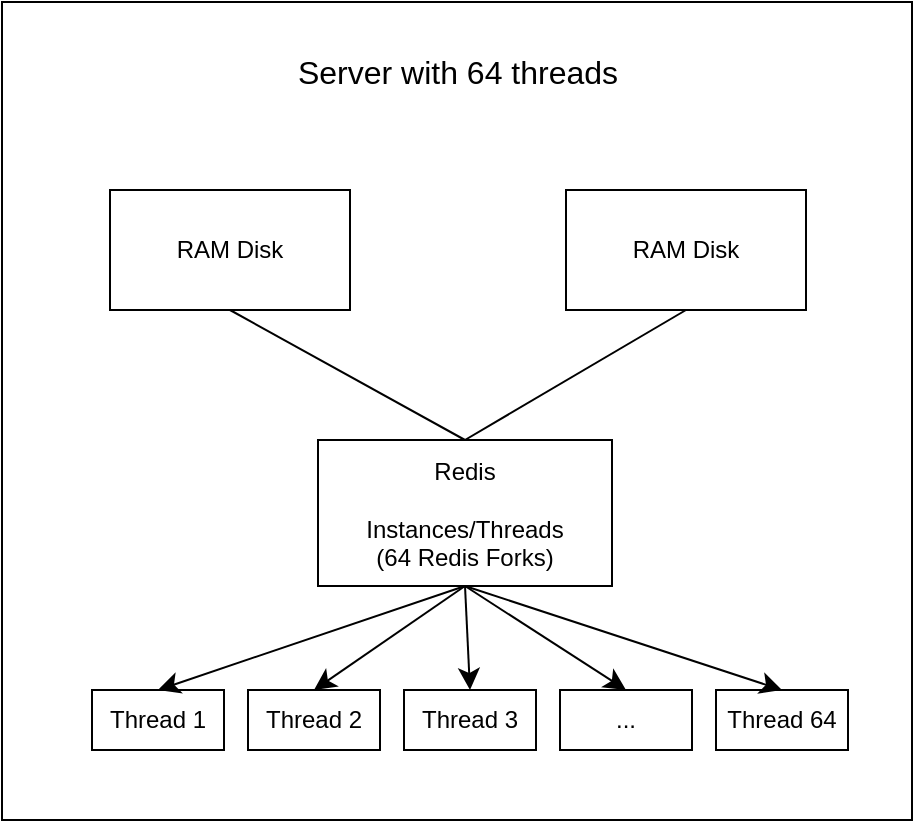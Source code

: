 <mxfile version="24.8.6">
  <diagram name="Page-1" id="5YahKdz0RasM0ts673NB">
    <mxGraphModel dx="1164" dy="1055" grid="0" gridSize="10" guides="1" tooltips="1" connect="1" arrows="1" fold="1" page="0" pageScale="1" pageWidth="850" pageHeight="1100" math="0" shadow="0">
      <root>
        <mxCell id="0" />
        <mxCell id="1" parent="0" />
        <mxCell id="-GDL7jAxsr-BWLhPEpju-17" value="" style="rounded=0;whiteSpace=wrap;html=1;" vertex="1" parent="1">
          <mxGeometry x="-83" y="-29" width="455" height="409" as="geometry" />
        </mxCell>
        <mxCell id="-GDL7jAxsr-BWLhPEpju-1" value="RAM Disk" style="rounded=0;whiteSpace=wrap;html=1;" vertex="1" parent="1">
          <mxGeometry x="-29" y="65" width="120" height="60" as="geometry" />
        </mxCell>
        <mxCell id="-GDL7jAxsr-BWLhPEpju-2" value="RAM Disk" style="rounded=0;whiteSpace=wrap;html=1;" vertex="1" parent="1">
          <mxGeometry x="199" y="65" width="120" height="60" as="geometry" />
        </mxCell>
        <mxCell id="-GDL7jAxsr-BWLhPEpju-4" value="Redis&lt;div&gt;&lt;br&gt;&lt;/div&gt;&lt;div&gt;Instances/Threads&lt;/div&gt;&lt;div&gt;(64 Redis Forks)&lt;/div&gt;" style="rounded=0;whiteSpace=wrap;html=1;" vertex="1" parent="1">
          <mxGeometry x="75" y="190" width="147" height="73" as="geometry" />
        </mxCell>
        <mxCell id="-GDL7jAxsr-BWLhPEpju-5" value="Thread 1" style="rounded=0;whiteSpace=wrap;html=1;" vertex="1" parent="1">
          <mxGeometry x="-38" y="315" width="66" height="30" as="geometry" />
        </mxCell>
        <mxCell id="-GDL7jAxsr-BWLhPEpju-6" value="Thread 2" style="rounded=0;whiteSpace=wrap;html=1;" vertex="1" parent="1">
          <mxGeometry x="40" y="315" width="66" height="30" as="geometry" />
        </mxCell>
        <mxCell id="-GDL7jAxsr-BWLhPEpju-7" value="Thread 3" style="rounded=0;whiteSpace=wrap;html=1;" vertex="1" parent="1">
          <mxGeometry x="118" y="315" width="66" height="30" as="geometry" />
        </mxCell>
        <mxCell id="-GDL7jAxsr-BWLhPEpju-8" value="..." style="rounded=0;whiteSpace=wrap;html=1;" vertex="1" parent="1">
          <mxGeometry x="196" y="315" width="66" height="30" as="geometry" />
        </mxCell>
        <mxCell id="-GDL7jAxsr-BWLhPEpju-9" value="Thread 64" style="rounded=0;whiteSpace=wrap;html=1;" vertex="1" parent="1">
          <mxGeometry x="274" y="315" width="66" height="30" as="geometry" />
        </mxCell>
        <mxCell id="-GDL7jAxsr-BWLhPEpju-10" value="" style="endArrow=none;html=1;rounded=0;fontSize=12;startSize=8;endSize=8;curved=1;entryX=0.5;entryY=1;entryDx=0;entryDy=0;exitX=0.5;exitY=0;exitDx=0;exitDy=0;" edge="1" parent="1" source="-GDL7jAxsr-BWLhPEpju-4" target="-GDL7jAxsr-BWLhPEpju-1">
          <mxGeometry width="50" height="50" relative="1" as="geometry">
            <mxPoint x="175" y="225" as="sourcePoint" />
            <mxPoint x="225" y="175" as="targetPoint" />
          </mxGeometry>
        </mxCell>
        <mxCell id="-GDL7jAxsr-BWLhPEpju-11" value="" style="endArrow=none;html=1;rounded=0;fontSize=12;startSize=8;endSize=8;curved=1;entryX=0.5;entryY=1;entryDx=0;entryDy=0;exitX=0.5;exitY=0;exitDx=0;exitDy=0;" edge="1" parent="1" source="-GDL7jAxsr-BWLhPEpju-4" target="-GDL7jAxsr-BWLhPEpju-2">
          <mxGeometry width="50" height="50" relative="1" as="geometry">
            <mxPoint x="175" y="225" as="sourcePoint" />
            <mxPoint x="225" y="175" as="targetPoint" />
          </mxGeometry>
        </mxCell>
        <mxCell id="-GDL7jAxsr-BWLhPEpju-12" value="" style="endArrow=classic;html=1;rounded=0;fontSize=12;startSize=8;endSize=8;curved=1;entryX=0.5;entryY=0;entryDx=0;entryDy=0;exitX=0.5;exitY=1;exitDx=0;exitDy=0;" edge="1" parent="1" source="-GDL7jAxsr-BWLhPEpju-4" target="-GDL7jAxsr-BWLhPEpju-5">
          <mxGeometry width="50" height="50" relative="1" as="geometry">
            <mxPoint x="175" y="225" as="sourcePoint" />
            <mxPoint x="225" y="175" as="targetPoint" />
          </mxGeometry>
        </mxCell>
        <mxCell id="-GDL7jAxsr-BWLhPEpju-13" value="" style="endArrow=classic;html=1;rounded=0;fontSize=12;startSize=8;endSize=8;curved=1;entryX=0.5;entryY=0;entryDx=0;entryDy=0;exitX=0.5;exitY=1;exitDx=0;exitDy=0;" edge="1" parent="1" source="-GDL7jAxsr-BWLhPEpju-4" target="-GDL7jAxsr-BWLhPEpju-6">
          <mxGeometry width="50" height="50" relative="1" as="geometry">
            <mxPoint x="147" y="262" as="sourcePoint" />
            <mxPoint x="225" y="175" as="targetPoint" />
          </mxGeometry>
        </mxCell>
        <mxCell id="-GDL7jAxsr-BWLhPEpju-14" value="" style="endArrow=classic;html=1;rounded=0;fontSize=12;startSize=8;endSize=8;curved=1;entryX=0.5;entryY=0;entryDx=0;entryDy=0;exitX=0.5;exitY=1;exitDx=0;exitDy=0;" edge="1" parent="1" source="-GDL7jAxsr-BWLhPEpju-4" target="-GDL7jAxsr-BWLhPEpju-7">
          <mxGeometry width="50" height="50" relative="1" as="geometry">
            <mxPoint x="175" y="125" as="sourcePoint" />
            <mxPoint x="225" y="75" as="targetPoint" />
          </mxGeometry>
        </mxCell>
        <mxCell id="-GDL7jAxsr-BWLhPEpju-15" value="" style="endArrow=classic;html=1;rounded=0;fontSize=12;startSize=8;endSize=8;curved=1;entryX=0.5;entryY=0;entryDx=0;entryDy=0;exitX=0.5;exitY=1;exitDx=0;exitDy=0;" edge="1" parent="1" source="-GDL7jAxsr-BWLhPEpju-4" target="-GDL7jAxsr-BWLhPEpju-8">
          <mxGeometry width="50" height="50" relative="1" as="geometry">
            <mxPoint x="175" y="125" as="sourcePoint" />
            <mxPoint x="225" y="75" as="targetPoint" />
          </mxGeometry>
        </mxCell>
        <mxCell id="-GDL7jAxsr-BWLhPEpju-16" value="" style="endArrow=classic;html=1;rounded=0;fontSize=12;startSize=8;endSize=8;curved=1;entryX=0.5;entryY=0;entryDx=0;entryDy=0;exitX=0.5;exitY=1;exitDx=0;exitDy=0;" edge="1" parent="1" source="-GDL7jAxsr-BWLhPEpju-4" target="-GDL7jAxsr-BWLhPEpju-9">
          <mxGeometry width="50" height="50" relative="1" as="geometry">
            <mxPoint x="175" y="125" as="sourcePoint" />
            <mxPoint x="225" y="75" as="targetPoint" />
          </mxGeometry>
        </mxCell>
        <mxCell id="-GDL7jAxsr-BWLhPEpju-18" value="Server with 64 threads" style="text;html=1;align=center;verticalAlign=middle;whiteSpace=wrap;rounded=0;fontSize=16;" vertex="1" parent="1">
          <mxGeometry x="52.75" y="-9" width="183.5" height="30" as="geometry" />
        </mxCell>
      </root>
    </mxGraphModel>
  </diagram>
</mxfile>
